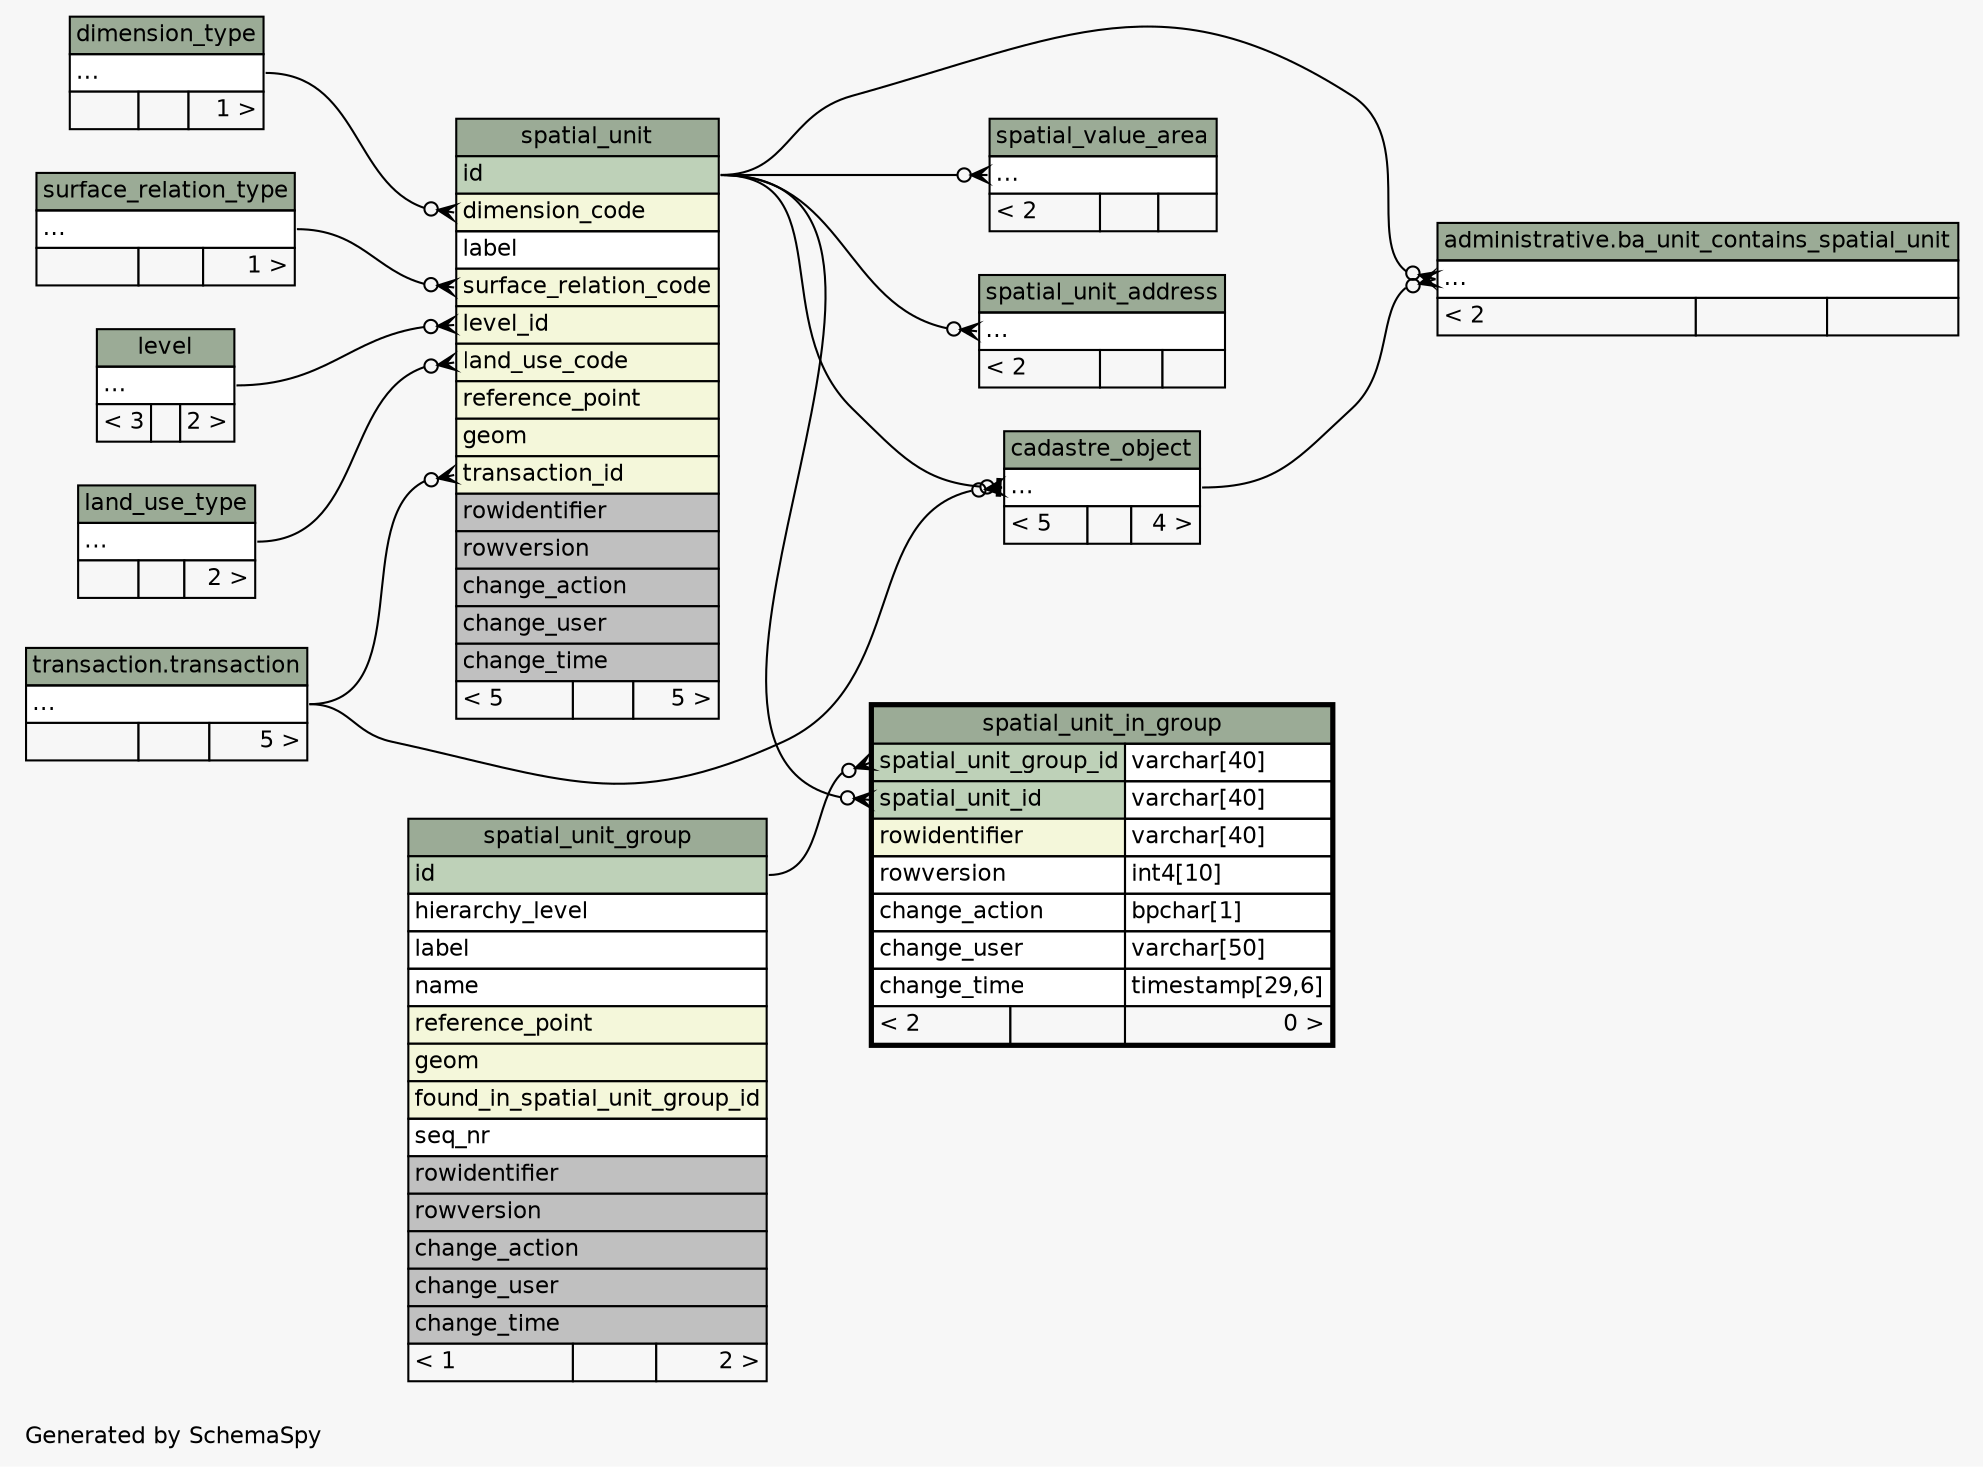 // dot 2.36.0 on Windows 8 6.2
// SchemaSpy rev 590
digraph "twoDegreesRelationshipsDiagram" {
  graph [
    rankdir="RL"
    bgcolor="#f7f7f7"
    label="\nGenerated by SchemaSpy"
    labeljust="l"
    nodesep="0.18"
    ranksep="0.46"
    fontname="Helvetica"
    fontsize="11"
  ];
  node [
    fontname="Helvetica"
    fontsize="11"
    shape="plaintext"
  ];
  edge [
    arrowsize="0.8"
  ];
  "administrative.ba_unit_contains_spatial_unit":"elipses":w -> "cadastre_object":"elipses":e [arrowhead=none dir=back arrowtail=crowodot];
  "administrative.ba_unit_contains_spatial_unit":"elipses":w -> "spatial_unit":"id":e [arrowhead=none dir=back arrowtail=crowodot];
  "cadastre_object":"elipses":w -> "spatial_unit":"id":e [arrowhead=none dir=back arrowtail=teeodot];
  "cadastre_object":"elipses":w -> "transaction.transaction":"elipses":e [arrowhead=none dir=back arrowtail=crowodot];
  "spatial_unit":"dimension_code":w -> "dimension_type":"elipses":e [arrowhead=none dir=back arrowtail=crowodot];
  "spatial_unit":"land_use_code":w -> "land_use_type":"elipses":e [arrowhead=none dir=back arrowtail=crowodot];
  "spatial_unit":"level_id":w -> "level":"elipses":e [arrowhead=none dir=back arrowtail=crowodot];
  "spatial_unit":"surface_relation_code":w -> "surface_relation_type":"elipses":e [arrowhead=none dir=back arrowtail=crowodot];
  "spatial_unit":"transaction_id":w -> "transaction.transaction":"elipses":e [arrowhead=none dir=back arrowtail=crowodot];
  "spatial_unit_address":"elipses":w -> "spatial_unit":"id":e [arrowhead=none dir=back arrowtail=crowodot];
  "spatial_unit_in_group":"spatial_unit_group_id":w -> "spatial_unit_group":"id":e [arrowhead=none dir=back arrowtail=crowodot];
  "spatial_unit_in_group":"spatial_unit_id":w -> "spatial_unit":"id":e [arrowhead=none dir=back arrowtail=crowodot];
  "spatial_value_area":"elipses":w -> "spatial_unit":"id":e [arrowhead=none dir=back arrowtail=crowodot];
  "administrative.ba_unit_contains_spatial_unit" [
    label=<
    <TABLE BORDER="0" CELLBORDER="1" CELLSPACING="0" BGCOLOR="#ffffff">
      <TR><TD COLSPAN="3" BGCOLOR="#9bab96" ALIGN="CENTER">administrative.ba_unit_contains_spatial_unit</TD></TR>
      <TR><TD PORT="elipses" COLSPAN="3" ALIGN="LEFT">...</TD></TR>
      <TR><TD ALIGN="LEFT" BGCOLOR="#f7f7f7">&lt; 2</TD><TD ALIGN="RIGHT" BGCOLOR="#f7f7f7">  </TD><TD ALIGN="RIGHT" BGCOLOR="#f7f7f7">  </TD></TR>
    </TABLE>>
    URL="../../administrative/tables/ba_unit_contains_spatial_unit.html"
    tooltip="administrative.ba_unit_contains_spatial_unit"
  ];
  "cadastre_object" [
    label=<
    <TABLE BORDER="0" CELLBORDER="1" CELLSPACING="0" BGCOLOR="#ffffff">
      <TR><TD COLSPAN="3" BGCOLOR="#9bab96" ALIGN="CENTER">cadastre_object</TD></TR>
      <TR><TD PORT="elipses" COLSPAN="3" ALIGN="LEFT">...</TD></TR>
      <TR><TD ALIGN="LEFT" BGCOLOR="#f7f7f7">&lt; 5</TD><TD ALIGN="RIGHT" BGCOLOR="#f7f7f7">  </TD><TD ALIGN="RIGHT" BGCOLOR="#f7f7f7">4 &gt;</TD></TR>
    </TABLE>>
    URL="cadastre_object.html"
    tooltip="cadastre_object"
  ];
  "dimension_type" [
    label=<
    <TABLE BORDER="0" CELLBORDER="1" CELLSPACING="0" BGCOLOR="#ffffff">
      <TR><TD COLSPAN="3" BGCOLOR="#9bab96" ALIGN="CENTER">dimension_type</TD></TR>
      <TR><TD PORT="elipses" COLSPAN="3" ALIGN="LEFT">...</TD></TR>
      <TR><TD ALIGN="LEFT" BGCOLOR="#f7f7f7">  </TD><TD ALIGN="RIGHT" BGCOLOR="#f7f7f7">  </TD><TD ALIGN="RIGHT" BGCOLOR="#f7f7f7">1 &gt;</TD></TR>
    </TABLE>>
    URL="dimension_type.html"
    tooltip="dimension_type"
  ];
  "land_use_type" [
    label=<
    <TABLE BORDER="0" CELLBORDER="1" CELLSPACING="0" BGCOLOR="#ffffff">
      <TR><TD COLSPAN="3" BGCOLOR="#9bab96" ALIGN="CENTER">land_use_type</TD></TR>
      <TR><TD PORT="elipses" COLSPAN="3" ALIGN="LEFT">...</TD></TR>
      <TR><TD ALIGN="LEFT" BGCOLOR="#f7f7f7">  </TD><TD ALIGN="RIGHT" BGCOLOR="#f7f7f7">  </TD><TD ALIGN="RIGHT" BGCOLOR="#f7f7f7">2 &gt;</TD></TR>
    </TABLE>>
    URL="land_use_type.html"
    tooltip="land_use_type"
  ];
  "level" [
    label=<
    <TABLE BORDER="0" CELLBORDER="1" CELLSPACING="0" BGCOLOR="#ffffff">
      <TR><TD COLSPAN="3" BGCOLOR="#9bab96" ALIGN="CENTER">level</TD></TR>
      <TR><TD PORT="elipses" COLSPAN="3" ALIGN="LEFT">...</TD></TR>
      <TR><TD ALIGN="LEFT" BGCOLOR="#f7f7f7">&lt; 3</TD><TD ALIGN="RIGHT" BGCOLOR="#f7f7f7">  </TD><TD ALIGN="RIGHT" BGCOLOR="#f7f7f7">2 &gt;</TD></TR>
    </TABLE>>
    URL="level.html"
    tooltip="level"
  ];
  "spatial_unit" [
    label=<
    <TABLE BORDER="0" CELLBORDER="1" CELLSPACING="0" BGCOLOR="#ffffff">
      <TR><TD COLSPAN="3" BGCOLOR="#9bab96" ALIGN="CENTER">spatial_unit</TD></TR>
      <TR><TD PORT="id" COLSPAN="3" BGCOLOR="#bed1b8" ALIGN="LEFT">id</TD></TR>
      <TR><TD PORT="dimension_code" COLSPAN="3" BGCOLOR="#f4f7da" ALIGN="LEFT">dimension_code</TD></TR>
      <TR><TD PORT="label" COLSPAN="3" ALIGN="LEFT">label</TD></TR>
      <TR><TD PORT="surface_relation_code" COLSPAN="3" BGCOLOR="#f4f7da" ALIGN="LEFT">surface_relation_code</TD></TR>
      <TR><TD PORT="level_id" COLSPAN="3" BGCOLOR="#f4f7da" ALIGN="LEFT">level_id</TD></TR>
      <TR><TD PORT="land_use_code" COLSPAN="3" BGCOLOR="#f4f7da" ALIGN="LEFT">land_use_code</TD></TR>
      <TR><TD PORT="reference_point" COLSPAN="3" BGCOLOR="#f4f7da" ALIGN="LEFT">reference_point</TD></TR>
      <TR><TD PORT="geom" COLSPAN="3" BGCOLOR="#f4f7da" ALIGN="LEFT">geom</TD></TR>
      <TR><TD PORT="transaction_id" COLSPAN="3" BGCOLOR="#f4f7da" ALIGN="LEFT">transaction_id</TD></TR>
      <TR><TD PORT="rowidentifier" COLSPAN="3" BGCOLOR="#c0c0c0" ALIGN="LEFT">rowidentifier</TD></TR>
      <TR><TD PORT="rowversion" COLSPAN="3" BGCOLOR="#c0c0c0" ALIGN="LEFT">rowversion</TD></TR>
      <TR><TD PORT="change_action" COLSPAN="3" BGCOLOR="#c0c0c0" ALIGN="LEFT">change_action</TD></TR>
      <TR><TD PORT="change_user" COLSPAN="3" BGCOLOR="#c0c0c0" ALIGN="LEFT">change_user</TD></TR>
      <TR><TD PORT="change_time" COLSPAN="3" BGCOLOR="#c0c0c0" ALIGN="LEFT">change_time</TD></TR>
      <TR><TD ALIGN="LEFT" BGCOLOR="#f7f7f7">&lt; 5</TD><TD ALIGN="RIGHT" BGCOLOR="#f7f7f7">  </TD><TD ALIGN="RIGHT" BGCOLOR="#f7f7f7">5 &gt;</TD></TR>
    </TABLE>>
    URL="spatial_unit.html"
    tooltip="spatial_unit"
  ];
  "spatial_unit_address" [
    label=<
    <TABLE BORDER="0" CELLBORDER="1" CELLSPACING="0" BGCOLOR="#ffffff">
      <TR><TD COLSPAN="3" BGCOLOR="#9bab96" ALIGN="CENTER">spatial_unit_address</TD></TR>
      <TR><TD PORT="elipses" COLSPAN="3" ALIGN="LEFT">...</TD></TR>
      <TR><TD ALIGN="LEFT" BGCOLOR="#f7f7f7">&lt; 2</TD><TD ALIGN="RIGHT" BGCOLOR="#f7f7f7">  </TD><TD ALIGN="RIGHT" BGCOLOR="#f7f7f7">  </TD></TR>
    </TABLE>>
    URL="spatial_unit_address.html"
    tooltip="spatial_unit_address"
  ];
  "spatial_unit_group" [
    label=<
    <TABLE BORDER="0" CELLBORDER="1" CELLSPACING="0" BGCOLOR="#ffffff">
      <TR><TD COLSPAN="3" BGCOLOR="#9bab96" ALIGN="CENTER">spatial_unit_group</TD></TR>
      <TR><TD PORT="id" COLSPAN="3" BGCOLOR="#bed1b8" ALIGN="LEFT">id</TD></TR>
      <TR><TD PORT="hierarchy_level" COLSPAN="3" ALIGN="LEFT">hierarchy_level</TD></TR>
      <TR><TD PORT="label" COLSPAN="3" ALIGN="LEFT">label</TD></TR>
      <TR><TD PORT="name" COLSPAN="3" ALIGN="LEFT">name</TD></TR>
      <TR><TD PORT="reference_point" COLSPAN="3" BGCOLOR="#f4f7da" ALIGN="LEFT">reference_point</TD></TR>
      <TR><TD PORT="geom" COLSPAN="3" BGCOLOR="#f4f7da" ALIGN="LEFT">geom</TD></TR>
      <TR><TD PORT="found_in_spatial_unit_group_id" COLSPAN="3" BGCOLOR="#f4f7da" ALIGN="LEFT">found_in_spatial_unit_group_id</TD></TR>
      <TR><TD PORT="seq_nr" COLSPAN="3" ALIGN="LEFT">seq_nr</TD></TR>
      <TR><TD PORT="rowidentifier" COLSPAN="3" BGCOLOR="#c0c0c0" ALIGN="LEFT">rowidentifier</TD></TR>
      <TR><TD PORT="rowversion" COLSPAN="3" BGCOLOR="#c0c0c0" ALIGN="LEFT">rowversion</TD></TR>
      <TR><TD PORT="change_action" COLSPAN="3" BGCOLOR="#c0c0c0" ALIGN="LEFT">change_action</TD></TR>
      <TR><TD PORT="change_user" COLSPAN="3" BGCOLOR="#c0c0c0" ALIGN="LEFT">change_user</TD></TR>
      <TR><TD PORT="change_time" COLSPAN="3" BGCOLOR="#c0c0c0" ALIGN="LEFT">change_time</TD></TR>
      <TR><TD ALIGN="LEFT" BGCOLOR="#f7f7f7">&lt; 1</TD><TD ALIGN="RIGHT" BGCOLOR="#f7f7f7">  </TD><TD ALIGN="RIGHT" BGCOLOR="#f7f7f7">2 &gt;</TD></TR>
    </TABLE>>
    URL="spatial_unit_group.html"
    tooltip="spatial_unit_group"
  ];
  "spatial_unit_in_group" [
    label=<
    <TABLE BORDER="2" CELLBORDER="1" CELLSPACING="0" BGCOLOR="#ffffff">
      <TR><TD COLSPAN="3" BGCOLOR="#9bab96" ALIGN="CENTER">spatial_unit_in_group</TD></TR>
      <TR><TD PORT="spatial_unit_group_id" COLSPAN="2" BGCOLOR="#bed1b8" ALIGN="LEFT">spatial_unit_group_id</TD><TD PORT="spatial_unit_group_id.type" ALIGN="LEFT">varchar[40]</TD></TR>
      <TR><TD PORT="spatial_unit_id" COLSPAN="2" BGCOLOR="#bed1b8" ALIGN="LEFT">spatial_unit_id</TD><TD PORT="spatial_unit_id.type" ALIGN="LEFT">varchar[40]</TD></TR>
      <TR><TD PORT="rowidentifier" COLSPAN="2" BGCOLOR="#f4f7da" ALIGN="LEFT">rowidentifier</TD><TD PORT="rowidentifier.type" ALIGN="LEFT">varchar[40]</TD></TR>
      <TR><TD PORT="rowversion" COLSPAN="2" ALIGN="LEFT">rowversion</TD><TD PORT="rowversion.type" ALIGN="LEFT">int4[10]</TD></TR>
      <TR><TD PORT="change_action" COLSPAN="2" ALIGN="LEFT">change_action</TD><TD PORT="change_action.type" ALIGN="LEFT">bpchar[1]</TD></TR>
      <TR><TD PORT="change_user" COLSPAN="2" ALIGN="LEFT">change_user</TD><TD PORT="change_user.type" ALIGN="LEFT">varchar[50]</TD></TR>
      <TR><TD PORT="change_time" COLSPAN="2" ALIGN="LEFT">change_time</TD><TD PORT="change_time.type" ALIGN="LEFT">timestamp[29,6]</TD></TR>
      <TR><TD ALIGN="LEFT" BGCOLOR="#f7f7f7">&lt; 2</TD><TD ALIGN="RIGHT" BGCOLOR="#f7f7f7">  </TD><TD ALIGN="RIGHT" BGCOLOR="#f7f7f7">0 &gt;</TD></TR>
    </TABLE>>
    URL="spatial_unit_in_group.html"
    tooltip="spatial_unit_in_group"
  ];
  "spatial_value_area" [
    label=<
    <TABLE BORDER="0" CELLBORDER="1" CELLSPACING="0" BGCOLOR="#ffffff">
      <TR><TD COLSPAN="3" BGCOLOR="#9bab96" ALIGN="CENTER">spatial_value_area</TD></TR>
      <TR><TD PORT="elipses" COLSPAN="3" ALIGN="LEFT">...</TD></TR>
      <TR><TD ALIGN="LEFT" BGCOLOR="#f7f7f7">&lt; 2</TD><TD ALIGN="RIGHT" BGCOLOR="#f7f7f7">  </TD><TD ALIGN="RIGHT" BGCOLOR="#f7f7f7">  </TD></TR>
    </TABLE>>
    URL="spatial_value_area.html"
    tooltip="spatial_value_area"
  ];
  "surface_relation_type" [
    label=<
    <TABLE BORDER="0" CELLBORDER="1" CELLSPACING="0" BGCOLOR="#ffffff">
      <TR><TD COLSPAN="3" BGCOLOR="#9bab96" ALIGN="CENTER">surface_relation_type</TD></TR>
      <TR><TD PORT="elipses" COLSPAN="3" ALIGN="LEFT">...</TD></TR>
      <TR><TD ALIGN="LEFT" BGCOLOR="#f7f7f7">  </TD><TD ALIGN="RIGHT" BGCOLOR="#f7f7f7">  </TD><TD ALIGN="RIGHT" BGCOLOR="#f7f7f7">1 &gt;</TD></TR>
    </TABLE>>
    URL="surface_relation_type.html"
    tooltip="surface_relation_type"
  ];
  "transaction.transaction" [
    label=<
    <TABLE BORDER="0" CELLBORDER="1" CELLSPACING="0" BGCOLOR="#ffffff">
      <TR><TD COLSPAN="3" BGCOLOR="#9bab96" ALIGN="CENTER">transaction.transaction</TD></TR>
      <TR><TD PORT="elipses" COLSPAN="3" ALIGN="LEFT">...</TD></TR>
      <TR><TD ALIGN="LEFT" BGCOLOR="#f7f7f7">  </TD><TD ALIGN="RIGHT" BGCOLOR="#f7f7f7">  </TD><TD ALIGN="RIGHT" BGCOLOR="#f7f7f7">5 &gt;</TD></TR>
    </TABLE>>
    URL="../../transaction/tables/transaction.html"
    tooltip="transaction.transaction"
  ];
}
